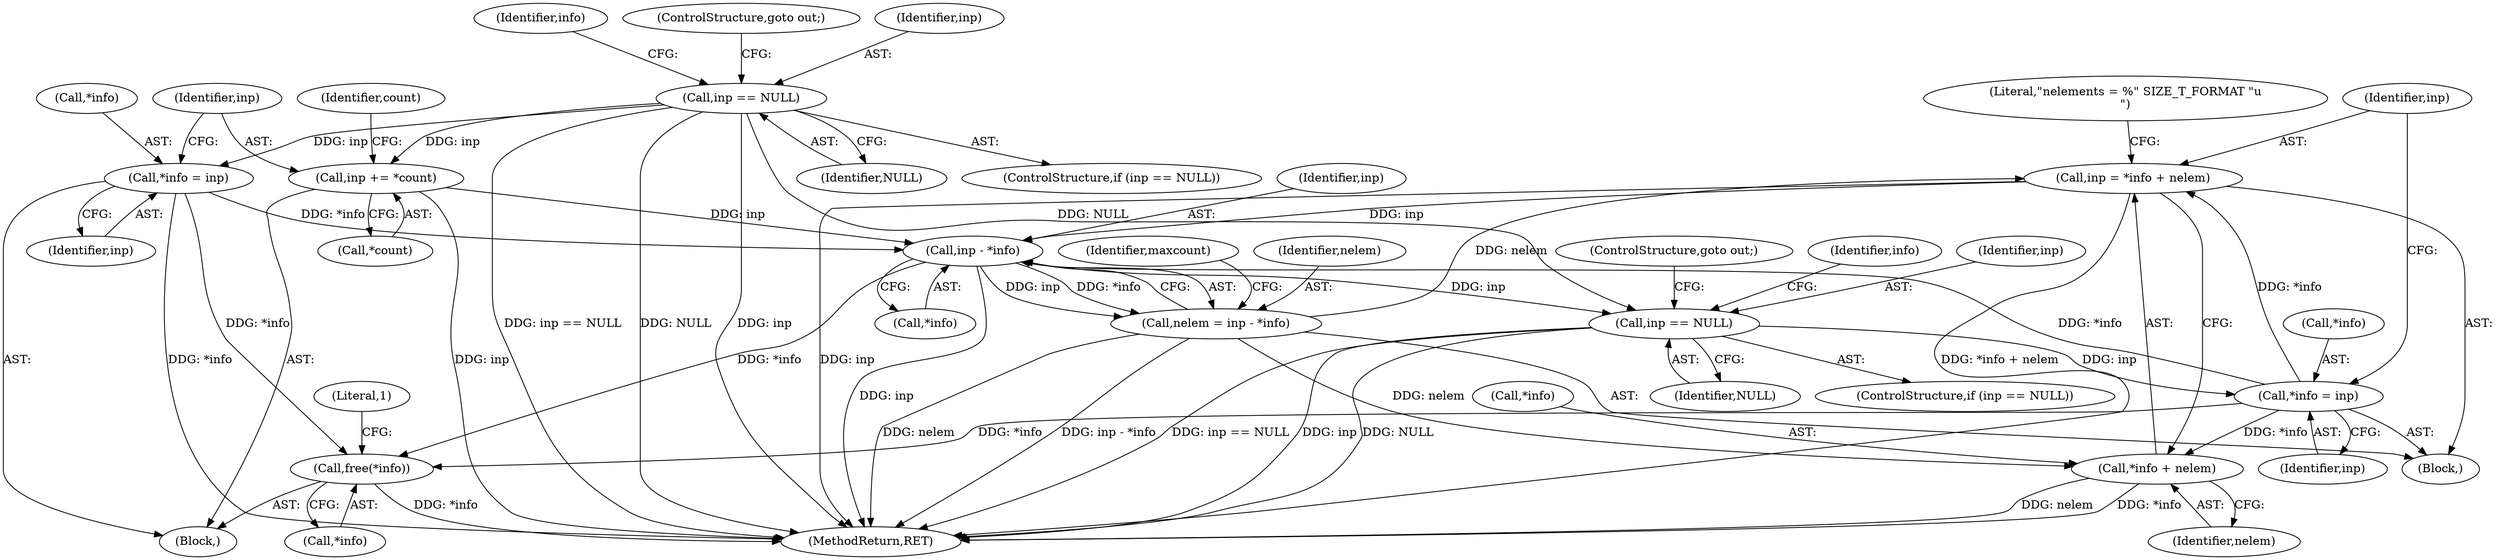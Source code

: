 digraph "0_file_1aec04dbf8a24b8a6ba64c4f74efa0628e36db0b@integer" {
"1000675" [label="(Call,inp = *info + nelem)"];
"1000671" [label="(Call,*info = inp)"];
"1000667" [label="(Call,inp == NULL)"];
"1000648" [label="(Call,inp - *info)"];
"1000675" [label="(Call,inp = *info + nelem)"];
"1000646" [label="(Call,nelem = inp - *info)"];
"1000226" [label="(Call,inp += *count)"];
"1000218" [label="(Call,inp == NULL)"];
"1000222" [label="(Call,*info = inp)"];
"1000677" [label="(Call,*info + nelem)"];
"1000833" [label="(Call,free(*info))"];
"1000667" [label="(Call,inp == NULL)"];
"1000672" [label="(Call,*info)"];
"1000218" [label="(Call,inp == NULL)"];
"1000649" [label="(Identifier,inp)"];
"1000232" [label="(Identifier,count)"];
"1000839" [label="(MethodReturn,RET)"];
"1000674" [label="(Identifier,inp)"];
"1000670" [label="(ControlStructure,goto out;)"];
"1000647" [label="(Identifier,nelem)"];
"1000226" [label="(Call,inp += *count)"];
"1000227" [label="(Identifier,inp)"];
"1000644" [label="(Block,)"];
"1000217" [label="(ControlStructure,if (inp == NULL))"];
"1000224" [label="(Identifier,info)"];
"1000656" [label="(Identifier,maxcount)"];
"1000677" [label="(Call,*info + nelem)"];
"1000666" [label="(ControlStructure,if (inp == NULL))"];
"1000678" [label="(Call,*info)"];
"1000675" [label="(Call,inp = *info + nelem)"];
"1000673" [label="(Identifier,info)"];
"1000650" [label="(Call,*info)"];
"1000683" [label="(Literal,\"nelements = %\" SIZE_T_FORMAT \"u\n\")"];
"1000668" [label="(Identifier,inp)"];
"1000228" [label="(Call,*count)"];
"1000225" [label="(Identifier,inp)"];
"1000676" [label="(Identifier,inp)"];
"1000833" [label="(Call,free(*info))"];
"1000834" [label="(Call,*info)"];
"1000838" [label="(Literal,1)"];
"1000223" [label="(Call,*info)"];
"1000646" [label="(Call,nelem = inp - *info)"];
"1000220" [label="(Identifier,NULL)"];
"1000671" [label="(Call,*info = inp)"];
"1000221" [label="(ControlStructure,goto out;)"];
"1000219" [label="(Identifier,inp)"];
"1000680" [label="(Identifier,nelem)"];
"1000669" [label="(Identifier,NULL)"];
"1000107" [label="(Block,)"];
"1000648" [label="(Call,inp - *info)"];
"1000222" [label="(Call,*info = inp)"];
"1000675" -> "1000644"  [label="AST: "];
"1000675" -> "1000677"  [label="CFG: "];
"1000676" -> "1000675"  [label="AST: "];
"1000677" -> "1000675"  [label="AST: "];
"1000683" -> "1000675"  [label="CFG: "];
"1000675" -> "1000839"  [label="DDG: inp"];
"1000675" -> "1000839"  [label="DDG: *info + nelem"];
"1000675" -> "1000648"  [label="DDG: inp"];
"1000671" -> "1000675"  [label="DDG: *info"];
"1000646" -> "1000675"  [label="DDG: nelem"];
"1000671" -> "1000644"  [label="AST: "];
"1000671" -> "1000674"  [label="CFG: "];
"1000672" -> "1000671"  [label="AST: "];
"1000674" -> "1000671"  [label="AST: "];
"1000676" -> "1000671"  [label="CFG: "];
"1000671" -> "1000648"  [label="DDG: *info"];
"1000667" -> "1000671"  [label="DDG: inp"];
"1000671" -> "1000677"  [label="DDG: *info"];
"1000671" -> "1000833"  [label="DDG: *info"];
"1000667" -> "1000666"  [label="AST: "];
"1000667" -> "1000669"  [label="CFG: "];
"1000668" -> "1000667"  [label="AST: "];
"1000669" -> "1000667"  [label="AST: "];
"1000670" -> "1000667"  [label="CFG: "];
"1000673" -> "1000667"  [label="CFG: "];
"1000667" -> "1000839"  [label="DDG: inp"];
"1000667" -> "1000839"  [label="DDG: NULL"];
"1000667" -> "1000839"  [label="DDG: inp == NULL"];
"1000648" -> "1000667"  [label="DDG: inp"];
"1000218" -> "1000667"  [label="DDG: NULL"];
"1000648" -> "1000646"  [label="AST: "];
"1000648" -> "1000650"  [label="CFG: "];
"1000649" -> "1000648"  [label="AST: "];
"1000650" -> "1000648"  [label="AST: "];
"1000646" -> "1000648"  [label="CFG: "];
"1000648" -> "1000839"  [label="DDG: inp"];
"1000648" -> "1000646"  [label="DDG: inp"];
"1000648" -> "1000646"  [label="DDG: *info"];
"1000226" -> "1000648"  [label="DDG: inp"];
"1000222" -> "1000648"  [label="DDG: *info"];
"1000648" -> "1000833"  [label="DDG: *info"];
"1000646" -> "1000644"  [label="AST: "];
"1000647" -> "1000646"  [label="AST: "];
"1000656" -> "1000646"  [label="CFG: "];
"1000646" -> "1000839"  [label="DDG: nelem"];
"1000646" -> "1000839"  [label="DDG: inp - *info"];
"1000646" -> "1000677"  [label="DDG: nelem"];
"1000226" -> "1000107"  [label="AST: "];
"1000226" -> "1000228"  [label="CFG: "];
"1000227" -> "1000226"  [label="AST: "];
"1000228" -> "1000226"  [label="AST: "];
"1000232" -> "1000226"  [label="CFG: "];
"1000226" -> "1000839"  [label="DDG: inp"];
"1000218" -> "1000226"  [label="DDG: inp"];
"1000218" -> "1000217"  [label="AST: "];
"1000218" -> "1000220"  [label="CFG: "];
"1000219" -> "1000218"  [label="AST: "];
"1000220" -> "1000218"  [label="AST: "];
"1000221" -> "1000218"  [label="CFG: "];
"1000224" -> "1000218"  [label="CFG: "];
"1000218" -> "1000839"  [label="DDG: inp"];
"1000218" -> "1000839"  [label="DDG: inp == NULL"];
"1000218" -> "1000839"  [label="DDG: NULL"];
"1000218" -> "1000222"  [label="DDG: inp"];
"1000222" -> "1000107"  [label="AST: "];
"1000222" -> "1000225"  [label="CFG: "];
"1000223" -> "1000222"  [label="AST: "];
"1000225" -> "1000222"  [label="AST: "];
"1000227" -> "1000222"  [label="CFG: "];
"1000222" -> "1000839"  [label="DDG: *info"];
"1000222" -> "1000833"  [label="DDG: *info"];
"1000677" -> "1000680"  [label="CFG: "];
"1000678" -> "1000677"  [label="AST: "];
"1000680" -> "1000677"  [label="AST: "];
"1000677" -> "1000839"  [label="DDG: *info"];
"1000677" -> "1000839"  [label="DDG: nelem"];
"1000833" -> "1000107"  [label="AST: "];
"1000833" -> "1000834"  [label="CFG: "];
"1000834" -> "1000833"  [label="AST: "];
"1000838" -> "1000833"  [label="CFG: "];
"1000833" -> "1000839"  [label="DDG: *info"];
}
